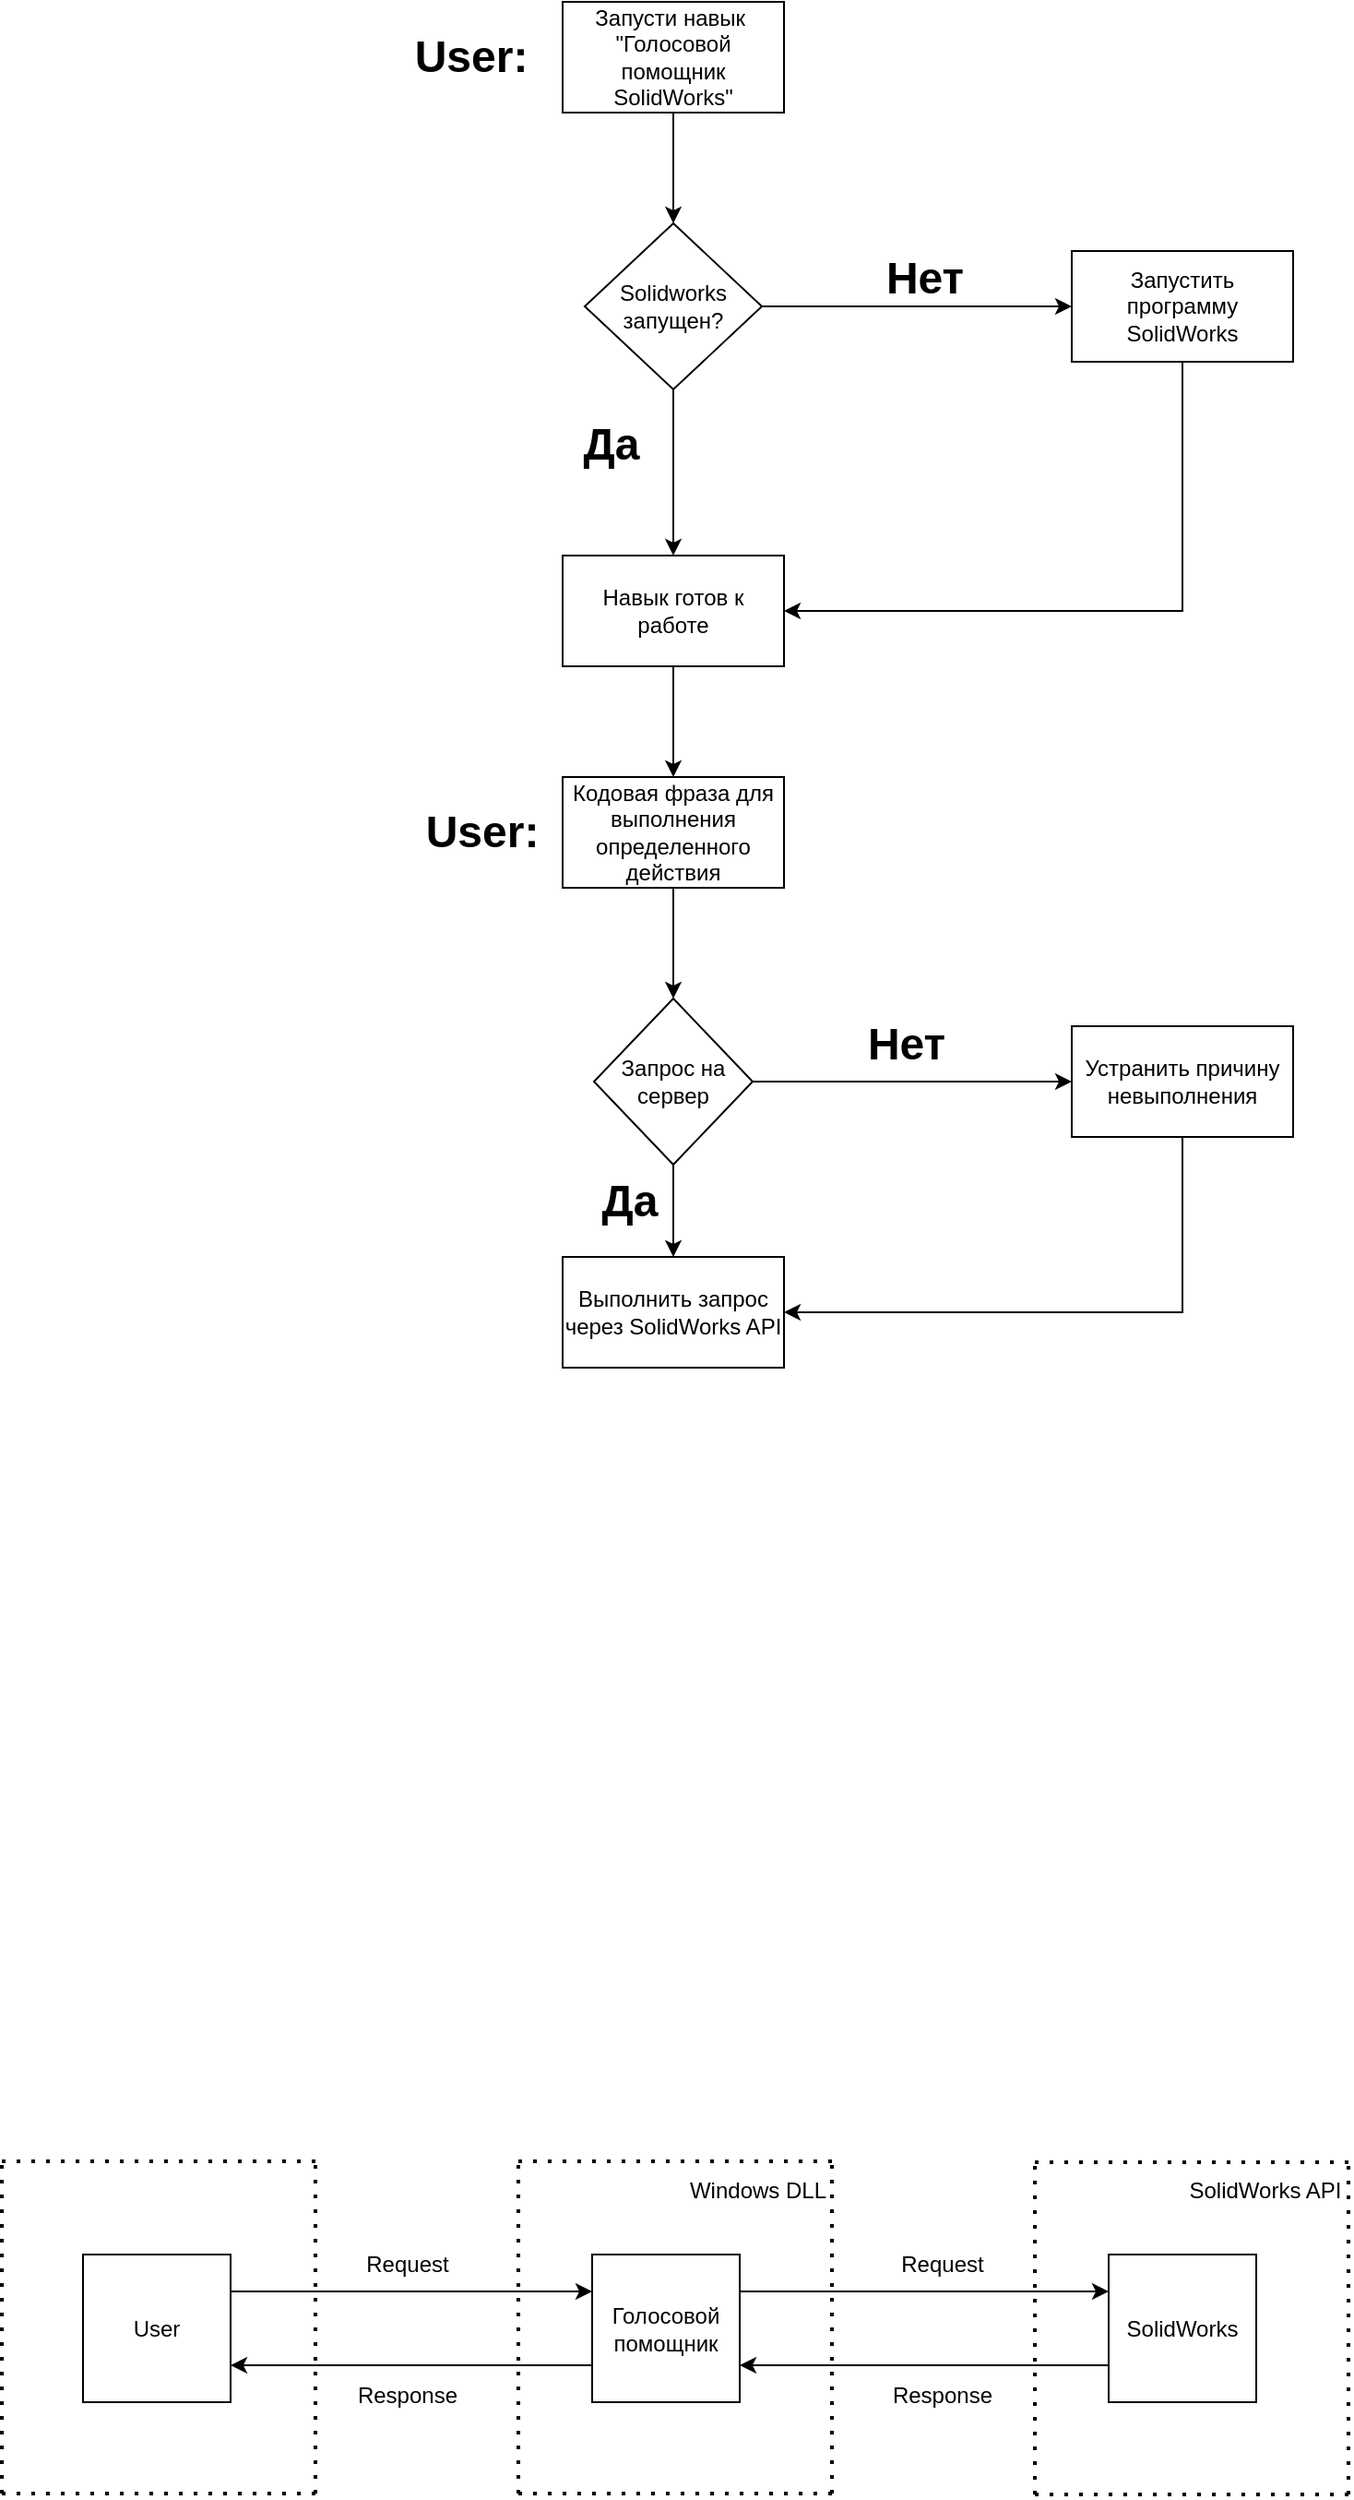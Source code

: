 <mxfile version="16.4.2" type="github">
  <diagram id="Zt9k7BxC1D5U0BpOp6I2" name="Page-1">
    <mxGraphModel dx="1422" dy="762" grid="1" gridSize="10" guides="1" tooltips="1" connect="1" arrows="1" fold="1" page="1" pageScale="1" pageWidth="827" pageHeight="1169" math="0" shadow="0">
      <root>
        <mxCell id="0" />
        <mxCell id="1" parent="0" />
        <mxCell id="98o1m-MZozW1Fuy_9C4y-5" value="" style="edgeStyle=orthogonalEdgeStyle;rounded=0;orthogonalLoop=1;jettySize=auto;html=1;" parent="1" source="98o1m-MZozW1Fuy_9C4y-1" target="98o1m-MZozW1Fuy_9C4y-4" edge="1">
          <mxGeometry relative="1" as="geometry" />
        </mxCell>
        <mxCell id="98o1m-MZozW1Fuy_9C4y-1" value="Запусти навык&amp;nbsp; &quot;Голосовой помощник SolidWorks&quot;" style="rounded=0;whiteSpace=wrap;html=1;" parent="1" vertex="1">
          <mxGeometry x="354" y="20" width="120" height="60" as="geometry" />
        </mxCell>
        <mxCell id="98o1m-MZozW1Fuy_9C4y-2" value="User:" style="text;strokeColor=none;fillColor=none;html=1;fontSize=24;fontStyle=1;verticalAlign=middle;align=center;" parent="1" vertex="1">
          <mxGeometry x="254" y="30" width="100" height="40" as="geometry" />
        </mxCell>
        <mxCell id="98o1m-MZozW1Fuy_9C4y-9" value="" style="edgeStyle=orthogonalEdgeStyle;rounded=0;orthogonalLoop=1;jettySize=auto;html=1;" parent="1" source="98o1m-MZozW1Fuy_9C4y-4" target="98o1m-MZozW1Fuy_9C4y-8" edge="1">
          <mxGeometry relative="1" as="geometry" />
        </mxCell>
        <mxCell id="98o1m-MZozW1Fuy_9C4y-11" value="" style="edgeStyle=orthogonalEdgeStyle;rounded=0;orthogonalLoop=1;jettySize=auto;html=1;" parent="1" source="98o1m-MZozW1Fuy_9C4y-4" target="98o1m-MZozW1Fuy_9C4y-10" edge="1">
          <mxGeometry relative="1" as="geometry" />
        </mxCell>
        <mxCell id="98o1m-MZozW1Fuy_9C4y-4" value="Solidworks&lt;br&gt;запущен?" style="rhombus;whiteSpace=wrap;html=1;" parent="1" vertex="1">
          <mxGeometry x="366" y="140" width="96" height="90" as="geometry" />
        </mxCell>
        <mxCell id="VIojnKPpUzhAX4WAjxbH-57" value="" style="edgeStyle=orthogonalEdgeStyle;rounded=0;orthogonalLoop=1;jettySize=auto;html=1;" edge="1" parent="1" source="98o1m-MZozW1Fuy_9C4y-8" target="VIojnKPpUzhAX4WAjxbH-56">
          <mxGeometry relative="1" as="geometry" />
        </mxCell>
        <mxCell id="98o1m-MZozW1Fuy_9C4y-8" value="Навык готов к работе" style="whiteSpace=wrap;html=1;" parent="1" vertex="1">
          <mxGeometry x="354" y="320" width="120" height="60" as="geometry" />
        </mxCell>
        <mxCell id="VIojnKPpUzhAX4WAjxbH-3" value="" style="edgeStyle=orthogonalEdgeStyle;rounded=0;orthogonalLoop=1;jettySize=auto;html=1;entryX=1;entryY=0.5;entryDx=0;entryDy=0;" edge="1" parent="1" source="98o1m-MZozW1Fuy_9C4y-10" target="98o1m-MZozW1Fuy_9C4y-8">
          <mxGeometry relative="1" as="geometry">
            <mxPoint x="640" y="540" as="targetPoint" />
            <Array as="points">
              <mxPoint x="690" y="350" />
            </Array>
          </mxGeometry>
        </mxCell>
        <mxCell id="98o1m-MZozW1Fuy_9C4y-10" value="Запустить программу SolidWorks" style="whiteSpace=wrap;html=1;" parent="1" vertex="1">
          <mxGeometry x="630" y="155" width="120" height="60" as="geometry" />
        </mxCell>
        <mxCell id="98o1m-MZozW1Fuy_9C4y-13" value="Да" style="text;strokeColor=none;fillColor=none;html=1;fontSize=24;fontStyle=1;verticalAlign=middle;align=center;" parent="1" vertex="1">
          <mxGeometry x="330" y="240" width="100" height="40" as="geometry" />
        </mxCell>
        <mxCell id="98o1m-MZozW1Fuy_9C4y-14" value="Нет" style="text;strokeColor=none;fillColor=none;html=1;fontSize=24;fontStyle=1;verticalAlign=middle;align=center;" parent="1" vertex="1">
          <mxGeometry x="500" y="150" width="100" height="40" as="geometry" />
        </mxCell>
        <mxCell id="VIojnKPpUzhAX4WAjxbH-4" value="Голосовой помощник" style="whiteSpace=wrap;html=1;aspect=fixed;" vertex="1" parent="1">
          <mxGeometry x="370" y="1240.5" width="80" height="80" as="geometry" />
        </mxCell>
        <mxCell id="VIojnKPpUzhAX4WAjxbH-5" value="User" style="whiteSpace=wrap;html=1;aspect=fixed;" vertex="1" parent="1">
          <mxGeometry x="94" y="1240.5" width="80" height="80" as="geometry" />
        </mxCell>
        <mxCell id="VIojnKPpUzhAX4WAjxbH-6" value="SolidWorks" style="whiteSpace=wrap;html=1;aspect=fixed;" vertex="1" parent="1">
          <mxGeometry x="650" y="1240.5" width="80" height="80" as="geometry" />
        </mxCell>
        <mxCell id="VIojnKPpUzhAX4WAjxbH-7" value="" style="endArrow=none;dashed=1;html=1;dashPattern=1 3;strokeWidth=2;rounded=0;" edge="1" parent="1">
          <mxGeometry width="50" height="50" relative="1" as="geometry">
            <mxPoint x="610" y="1370.5" as="sourcePoint" />
            <mxPoint x="610" y="1190.5" as="targetPoint" />
          </mxGeometry>
        </mxCell>
        <mxCell id="VIojnKPpUzhAX4WAjxbH-8" value="" style="endArrow=none;dashed=1;html=1;dashPattern=1 3;strokeWidth=2;rounded=0;" edge="1" parent="1">
          <mxGeometry width="50" height="50" relative="1" as="geometry">
            <mxPoint x="780" y="1370.5" as="sourcePoint" />
            <mxPoint x="780" y="1190.5" as="targetPoint" />
          </mxGeometry>
        </mxCell>
        <mxCell id="VIojnKPpUzhAX4WAjxbH-9" value="" style="endArrow=none;dashed=1;html=1;dashPattern=1 3;strokeWidth=2;rounded=0;" edge="1" parent="1">
          <mxGeometry width="50" height="50" relative="1" as="geometry">
            <mxPoint x="780" y="1370.5" as="sourcePoint" />
            <mxPoint x="610" y="1370.5" as="targetPoint" />
          </mxGeometry>
        </mxCell>
        <mxCell id="VIojnKPpUzhAX4WAjxbH-10" value="" style="endArrow=none;dashed=1;html=1;dashPattern=1 3;strokeWidth=2;rounded=0;" edge="1" parent="1">
          <mxGeometry width="50" height="50" relative="1" as="geometry">
            <mxPoint x="780" y="1190.5" as="sourcePoint" />
            <mxPoint x="610" y="1190.5" as="targetPoint" />
          </mxGeometry>
        </mxCell>
        <mxCell id="VIojnKPpUzhAX4WAjxbH-11" value="" style="endArrow=none;dashed=1;html=1;dashPattern=1 3;strokeWidth=2;rounded=0;" edge="1" parent="1">
          <mxGeometry width="50" height="50" relative="1" as="geometry">
            <mxPoint x="330" y="1370" as="sourcePoint" />
            <mxPoint x="330" y="1190" as="targetPoint" />
          </mxGeometry>
        </mxCell>
        <mxCell id="VIojnKPpUzhAX4WAjxbH-12" value="" style="endArrow=none;dashed=1;html=1;dashPattern=1 3;strokeWidth=2;rounded=0;" edge="1" parent="1">
          <mxGeometry width="50" height="50" relative="1" as="geometry">
            <mxPoint x="500" y="1370" as="sourcePoint" />
            <mxPoint x="500" y="1190" as="targetPoint" />
          </mxGeometry>
        </mxCell>
        <mxCell id="VIojnKPpUzhAX4WAjxbH-13" value="" style="endArrow=none;dashed=1;html=1;dashPattern=1 3;strokeWidth=2;rounded=0;" edge="1" parent="1">
          <mxGeometry width="50" height="50" relative="1" as="geometry">
            <mxPoint x="500" y="1370" as="sourcePoint" />
            <mxPoint x="330" y="1370" as="targetPoint" />
          </mxGeometry>
        </mxCell>
        <mxCell id="VIojnKPpUzhAX4WAjxbH-14" value="" style="endArrow=none;dashed=1;html=1;dashPattern=1 3;strokeWidth=2;rounded=0;" edge="1" parent="1">
          <mxGeometry width="50" height="50" relative="1" as="geometry">
            <mxPoint x="500" y="1190" as="sourcePoint" />
            <mxPoint x="330" y="1190" as="targetPoint" />
          </mxGeometry>
        </mxCell>
        <mxCell id="VIojnKPpUzhAX4WAjxbH-15" value="" style="endArrow=none;dashed=1;html=1;dashPattern=1 3;strokeWidth=2;rounded=0;" edge="1" parent="1">
          <mxGeometry width="50" height="50" relative="1" as="geometry">
            <mxPoint x="50" y="1370" as="sourcePoint" />
            <mxPoint x="50" y="1190" as="targetPoint" />
          </mxGeometry>
        </mxCell>
        <mxCell id="VIojnKPpUzhAX4WAjxbH-16" value="" style="endArrow=none;dashed=1;html=1;dashPattern=1 3;strokeWidth=2;rounded=0;" edge="1" parent="1">
          <mxGeometry width="50" height="50" relative="1" as="geometry">
            <mxPoint x="220" y="1370" as="sourcePoint" />
            <mxPoint x="220" y="1190" as="targetPoint" />
          </mxGeometry>
        </mxCell>
        <mxCell id="VIojnKPpUzhAX4WAjxbH-17" value="" style="endArrow=none;dashed=1;html=1;dashPattern=1 3;strokeWidth=2;rounded=0;" edge="1" parent="1">
          <mxGeometry width="50" height="50" relative="1" as="geometry">
            <mxPoint x="220" y="1370" as="sourcePoint" />
            <mxPoint x="50" y="1370" as="targetPoint" />
          </mxGeometry>
        </mxCell>
        <mxCell id="VIojnKPpUzhAX4WAjxbH-18" value="" style="endArrow=none;dashed=1;html=1;dashPattern=1 3;strokeWidth=2;rounded=0;" edge="1" parent="1">
          <mxGeometry width="50" height="50" relative="1" as="geometry">
            <mxPoint x="220" y="1190" as="sourcePoint" />
            <mxPoint x="50" y="1190" as="targetPoint" />
          </mxGeometry>
        </mxCell>
        <mxCell id="VIojnKPpUzhAX4WAjxbH-19" value="SolidWorks API" style="text;html=1;strokeColor=none;fillColor=none;align=center;verticalAlign=middle;whiteSpace=wrap;rounded=0;" vertex="1" parent="1">
          <mxGeometry x="690" y="1190.5" width="90" height="30" as="geometry" />
        </mxCell>
        <mxCell id="VIojnKPpUzhAX4WAjxbH-20" value="Windows DLL" style="text;html=1;strokeColor=none;fillColor=none;align=center;verticalAlign=middle;whiteSpace=wrap;rounded=0;" vertex="1" parent="1">
          <mxGeometry x="420" y="1190.5" width="80" height="30" as="geometry" />
        </mxCell>
        <mxCell id="VIojnKPpUzhAX4WAjxbH-21" value="" style="endArrow=classic;html=1;rounded=0;entryX=0;entryY=0.25;entryDx=0;entryDy=0;" edge="1" parent="1" target="VIojnKPpUzhAX4WAjxbH-4">
          <mxGeometry width="50" height="50" relative="1" as="geometry">
            <mxPoint x="174" y="1260.5" as="sourcePoint" />
            <mxPoint x="264" y="1260.5" as="targetPoint" />
          </mxGeometry>
        </mxCell>
        <mxCell id="VIojnKPpUzhAX4WAjxbH-23" value="" style="endArrow=classic;html=1;rounded=0;entryX=1;entryY=0.75;entryDx=0;entryDy=0;" edge="1" parent="1" target="VIojnKPpUzhAX4WAjxbH-5">
          <mxGeometry width="50" height="50" relative="1" as="geometry">
            <mxPoint x="370" y="1300.5" as="sourcePoint" />
            <mxPoint x="250" y="1240.5" as="targetPoint" />
          </mxGeometry>
        </mxCell>
        <mxCell id="VIojnKPpUzhAX4WAjxbH-24" value="" style="endArrow=classic;html=1;rounded=0;entryX=1;entryY=0.75;entryDx=0;entryDy=0;" edge="1" parent="1" target="VIojnKPpUzhAX4WAjxbH-4">
          <mxGeometry width="50" height="50" relative="1" as="geometry">
            <mxPoint x="650" y="1300.5" as="sourcePoint" />
            <mxPoint x="700" y="1250.5" as="targetPoint" />
          </mxGeometry>
        </mxCell>
        <mxCell id="VIojnKPpUzhAX4WAjxbH-25" value="" style="endArrow=classic;html=1;rounded=0;entryX=0;entryY=0.25;entryDx=0;entryDy=0;" edge="1" parent="1" target="VIojnKPpUzhAX4WAjxbH-6">
          <mxGeometry width="50" height="50" relative="1" as="geometry">
            <mxPoint x="450" y="1260.5" as="sourcePoint" />
            <mxPoint x="500" y="1210.5" as="targetPoint" />
          </mxGeometry>
        </mxCell>
        <mxCell id="VIojnKPpUzhAX4WAjxbH-26" value="Request" style="text;html=1;strokeColor=none;fillColor=none;align=center;verticalAlign=middle;whiteSpace=wrap;rounded=0;" vertex="1" parent="1">
          <mxGeometry x="240" y="1230.5" width="60" height="30" as="geometry" />
        </mxCell>
        <mxCell id="VIojnKPpUzhAX4WAjxbH-27" value="Request" style="text;html=1;strokeColor=none;fillColor=none;align=center;verticalAlign=middle;whiteSpace=wrap;rounded=0;" vertex="1" parent="1">
          <mxGeometry x="530" y="1230.5" width="60" height="30" as="geometry" />
        </mxCell>
        <mxCell id="VIojnKPpUzhAX4WAjxbH-28" value="Response" style="text;html=1;strokeColor=none;fillColor=none;align=center;verticalAlign=middle;whiteSpace=wrap;rounded=0;" vertex="1" parent="1">
          <mxGeometry x="240" y="1301.5" width="60" height="30" as="geometry" />
        </mxCell>
        <mxCell id="VIojnKPpUzhAX4WAjxbH-30" value="Response" style="text;html=1;strokeColor=none;fillColor=none;align=center;verticalAlign=middle;whiteSpace=wrap;rounded=0;" vertex="1" parent="1">
          <mxGeometry x="530" y="1301.5" width="60" height="30" as="geometry" />
        </mxCell>
        <mxCell id="VIojnKPpUzhAX4WAjxbH-60" value="" style="edgeStyle=orthogonalEdgeStyle;rounded=0;orthogonalLoop=1;jettySize=auto;html=1;" edge="1" parent="1" source="VIojnKPpUzhAX4WAjxbH-56" target="VIojnKPpUzhAX4WAjxbH-59">
          <mxGeometry relative="1" as="geometry" />
        </mxCell>
        <mxCell id="VIojnKPpUzhAX4WAjxbH-56" value="Кодовая фраза для выполнения определенного действия" style="whiteSpace=wrap;html=1;" vertex="1" parent="1">
          <mxGeometry x="354" y="440" width="120" height="60" as="geometry" />
        </mxCell>
        <mxCell id="VIojnKPpUzhAX4WAjxbH-58" value="User:" style="text;strokeColor=none;fillColor=none;html=1;fontSize=24;fontStyle=1;verticalAlign=middle;align=center;" vertex="1" parent="1">
          <mxGeometry x="260" y="450" width="100" height="40" as="geometry" />
        </mxCell>
        <mxCell id="VIojnKPpUzhAX4WAjxbH-64" value="" style="edgeStyle=orthogonalEdgeStyle;rounded=0;orthogonalLoop=1;jettySize=auto;html=1;entryX=0;entryY=0.5;entryDx=0;entryDy=0;" edge="1" parent="1" source="VIojnKPpUzhAX4WAjxbH-59" target="VIojnKPpUzhAX4WAjxbH-61">
          <mxGeometry relative="1" as="geometry">
            <mxPoint x="540" y="605" as="targetPoint" />
          </mxGeometry>
        </mxCell>
        <mxCell id="VIojnKPpUzhAX4WAjxbH-65" value="" style="edgeStyle=orthogonalEdgeStyle;rounded=0;orthogonalLoop=1;jettySize=auto;html=1;" edge="1" parent="1" source="VIojnKPpUzhAX4WAjxbH-59" target="VIojnKPpUzhAX4WAjxbH-62">
          <mxGeometry relative="1" as="geometry" />
        </mxCell>
        <mxCell id="VIojnKPpUzhAX4WAjxbH-59" value="Запрос на сервер" style="rhombus;whiteSpace=wrap;html=1;" vertex="1" parent="1">
          <mxGeometry x="371" y="560" width="86" height="90" as="geometry" />
        </mxCell>
        <mxCell id="VIojnKPpUzhAX4WAjxbH-69" value="" style="edgeStyle=orthogonalEdgeStyle;rounded=0;orthogonalLoop=1;jettySize=auto;html=1;entryX=1;entryY=0.5;entryDx=0;entryDy=0;" edge="1" parent="1" source="VIojnKPpUzhAX4WAjxbH-61" target="VIojnKPpUzhAX4WAjxbH-62">
          <mxGeometry relative="1" as="geometry">
            <mxPoint x="690" y="740" as="targetPoint" />
            <Array as="points">
              <mxPoint x="690" y="730" />
            </Array>
          </mxGeometry>
        </mxCell>
        <mxCell id="VIojnKPpUzhAX4WAjxbH-61" value="Устранить причину невыполнения" style="whiteSpace=wrap;html=1;" vertex="1" parent="1">
          <mxGeometry x="630" y="575" width="120" height="60" as="geometry" />
        </mxCell>
        <mxCell id="VIojnKPpUzhAX4WAjxbH-62" value="Выполнить запрос через SolidWorks API&lt;br&gt;" style="whiteSpace=wrap;html=1;" vertex="1" parent="1">
          <mxGeometry x="354" y="700" width="120" height="60" as="geometry" />
        </mxCell>
        <mxCell id="VIojnKPpUzhAX4WAjxbH-66" value="Нет" style="text;strokeColor=none;fillColor=none;html=1;fontSize=24;fontStyle=1;verticalAlign=middle;align=center;" vertex="1" parent="1">
          <mxGeometry x="490" y="565" width="100" height="40" as="geometry" />
        </mxCell>
        <mxCell id="VIojnKPpUzhAX4WAjxbH-67" value="Да" style="text;strokeColor=none;fillColor=none;html=1;fontSize=24;fontStyle=1;verticalAlign=middle;align=center;" vertex="1" parent="1">
          <mxGeometry x="340" y="650" width="100" height="40" as="geometry" />
        </mxCell>
      </root>
    </mxGraphModel>
  </diagram>
</mxfile>
